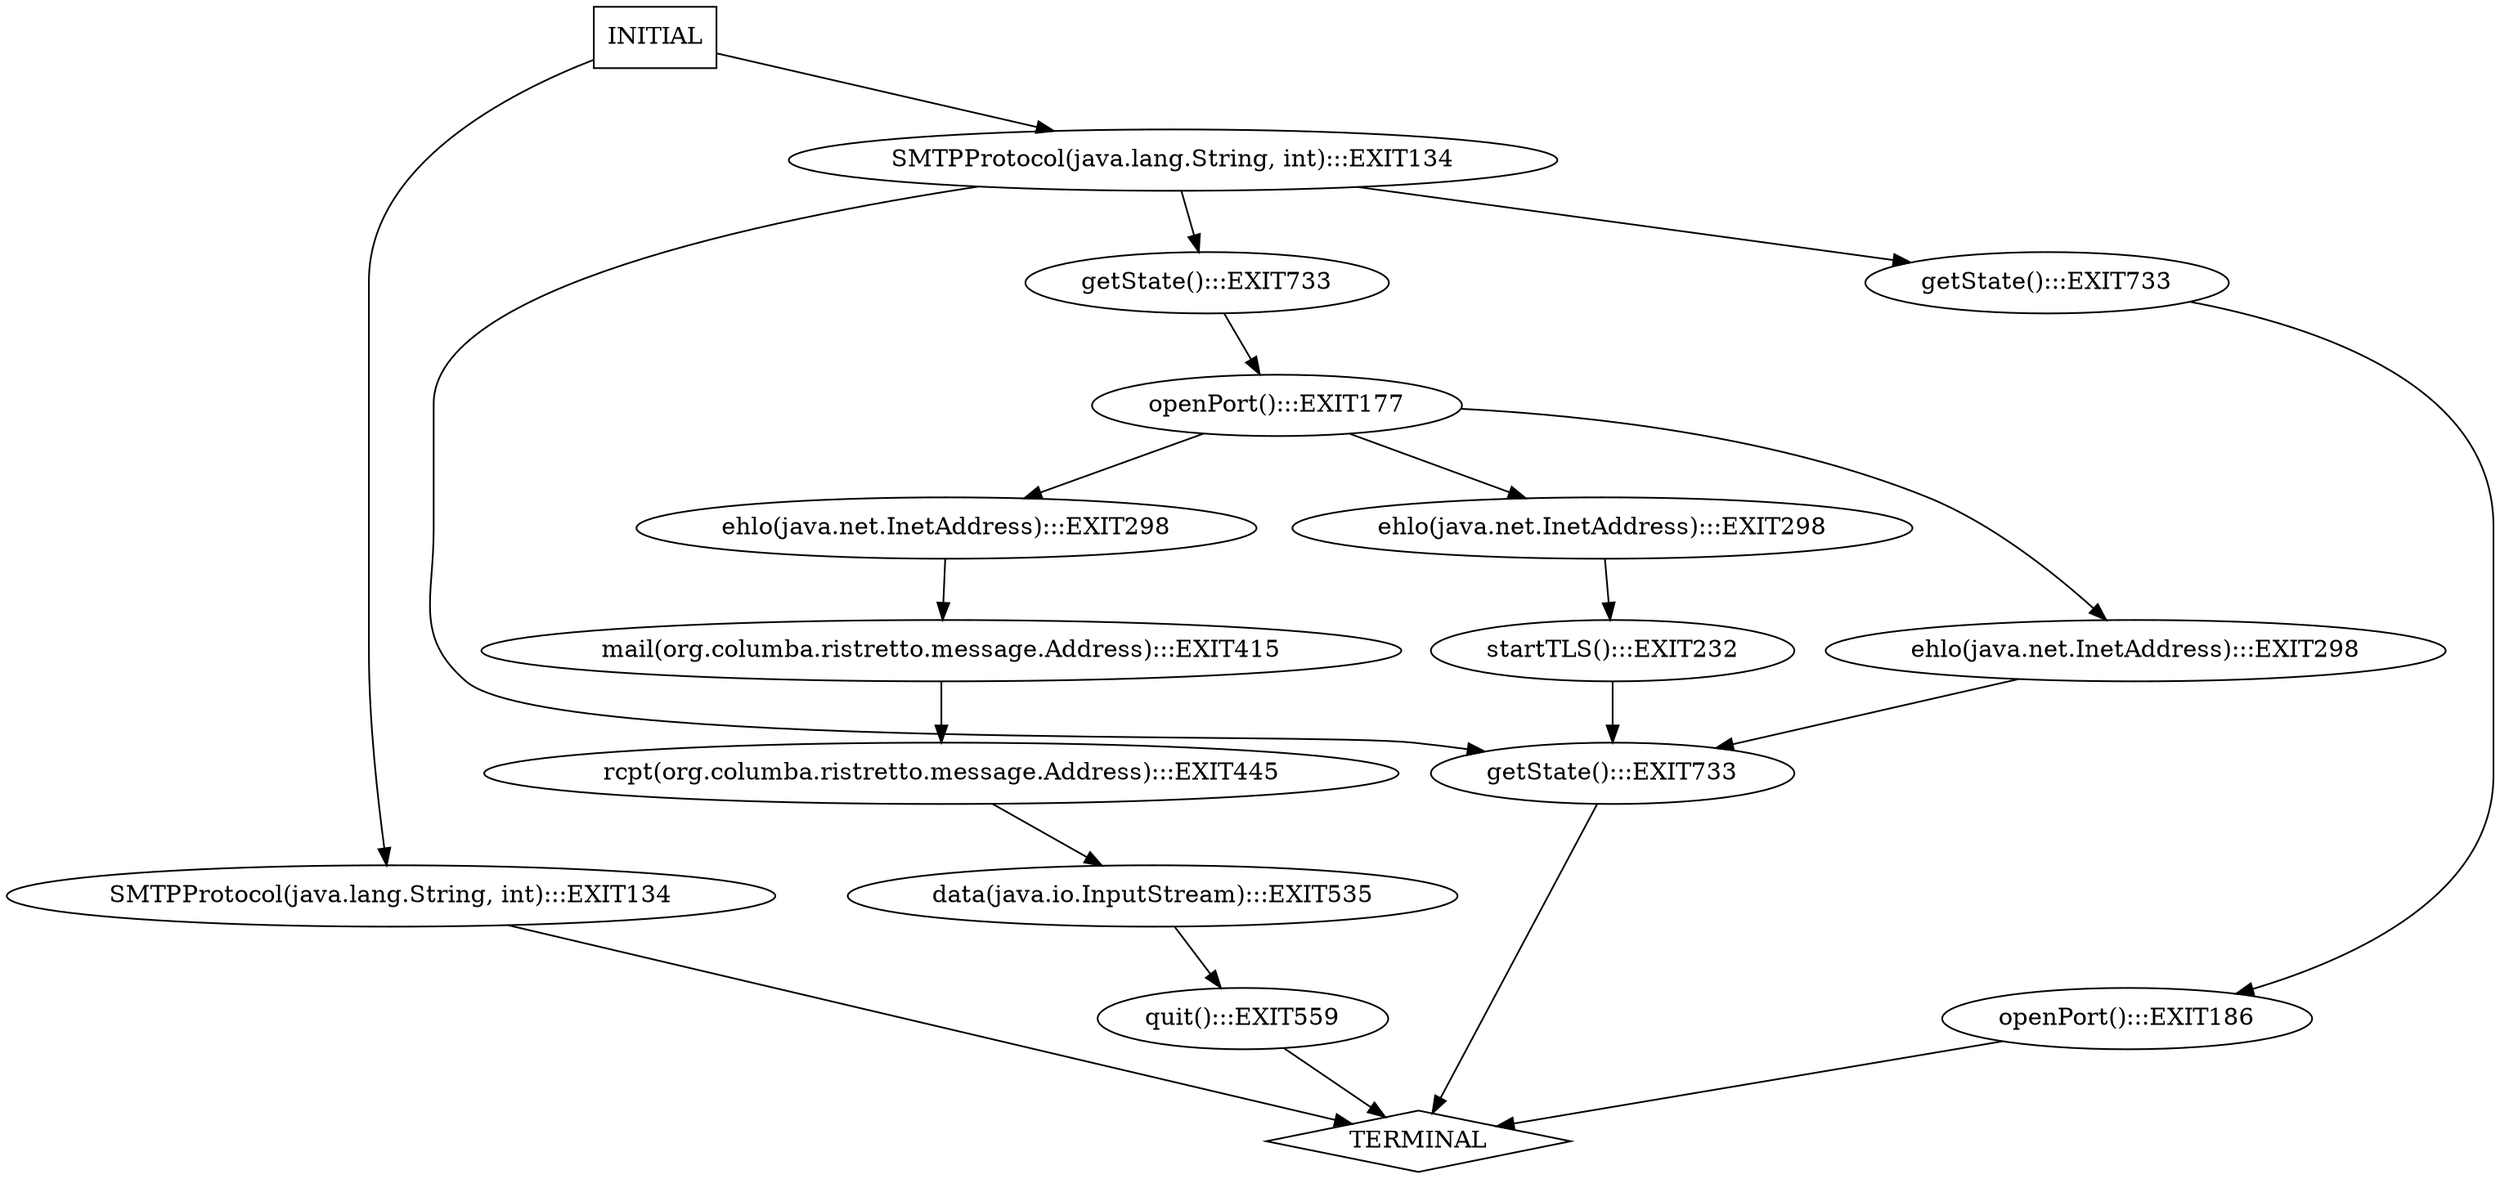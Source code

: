 digraph G {
  0 [label="SMTPProtocol(java.lang.String, int):::EXIT134"];
  1 [label="SMTPProtocol(java.lang.String, int):::EXIT134"];
  2 [label="data(java.io.InputStream):::EXIT535"];
  3 [label="ehlo(java.net.InetAddress):::EXIT298"];
  4 [label="ehlo(java.net.InetAddress):::EXIT298"];
  5 [label="ehlo(java.net.InetAddress):::EXIT298"];
  6 [label="getState():::EXIT733"];
  7 [label="getState():::EXIT733"];
  8 [label="getState():::EXIT733"];
  9 [label="mail(org.columba.ristretto.message.Address):::EXIT415"];
  10 [label="openPort():::EXIT177"];
  11 [label="openPort():::EXIT186"];
  12 [label="quit():::EXIT559"];
  13 [label="rcpt(org.columba.ristretto.message.Address):::EXIT445"];
  14 [label="startTLS():::EXIT232"];
  15 [label="TERMINAL",shape=diamond];
  16 [label="INITIAL",shape=box];
0->15 [];
1->8 [];
1->6 [];
1->7 [];
2->12 [];
3->8 [];
4->9 [];
5->14 [];
6->10 [];
7->11 [];
8->15 [];
9->13 [];
10->4 [];
10->3 [];
10->5 [];
11->15 [];
12->15 [];
13->2 [];
14->8 [];
16->0 [];
16->1 [];
}
